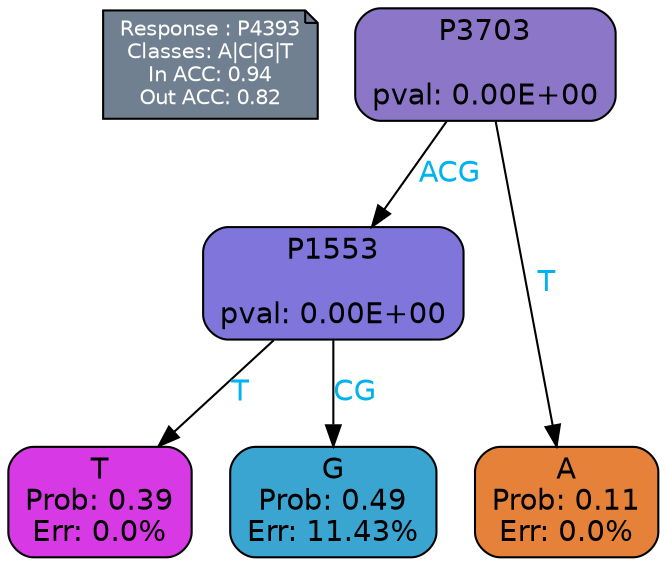 digraph Tree {
node [shape=box, style="filled, rounded", color="black", fontname=helvetica] ;
graph [ranksep=equally, splines=polylines, bgcolor=transparent, dpi=600] ;
edge [fontname=helvetica] ;
LEGEND [label="Response : P4393
Classes: A|C|G|T
In ACC: 0.94
Out ACC: 0.82
",shape=note,align=left,style=filled,fillcolor="slategray",fontcolor="white",fontsize=10];1 [label="P3703

pval: 0.00E+00", fillcolor="#8b76c7"] ;
2 [label="P1553

pval: 0.00E+00", fillcolor="#8075da"] ;
3 [label="T
Prob: 0.39
Err: 0.0%", fillcolor="#d739e5"] ;
4 [label="G
Prob: 0.49
Err: 11.43%", fillcolor="#3aa5d1"] ;
5 [label="A
Prob: 0.11
Err: 0.0%", fillcolor="#e58139"] ;
1 -> 2 [label="ACG",fontcolor=deepskyblue2] ;
1 -> 5 [label="T",fontcolor=deepskyblue2] ;
2 -> 3 [label="T",fontcolor=deepskyblue2] ;
2 -> 4 [label="CG",fontcolor=deepskyblue2] ;
{rank = same; 3;4;5;}{rank = same; LEGEND;1;}}